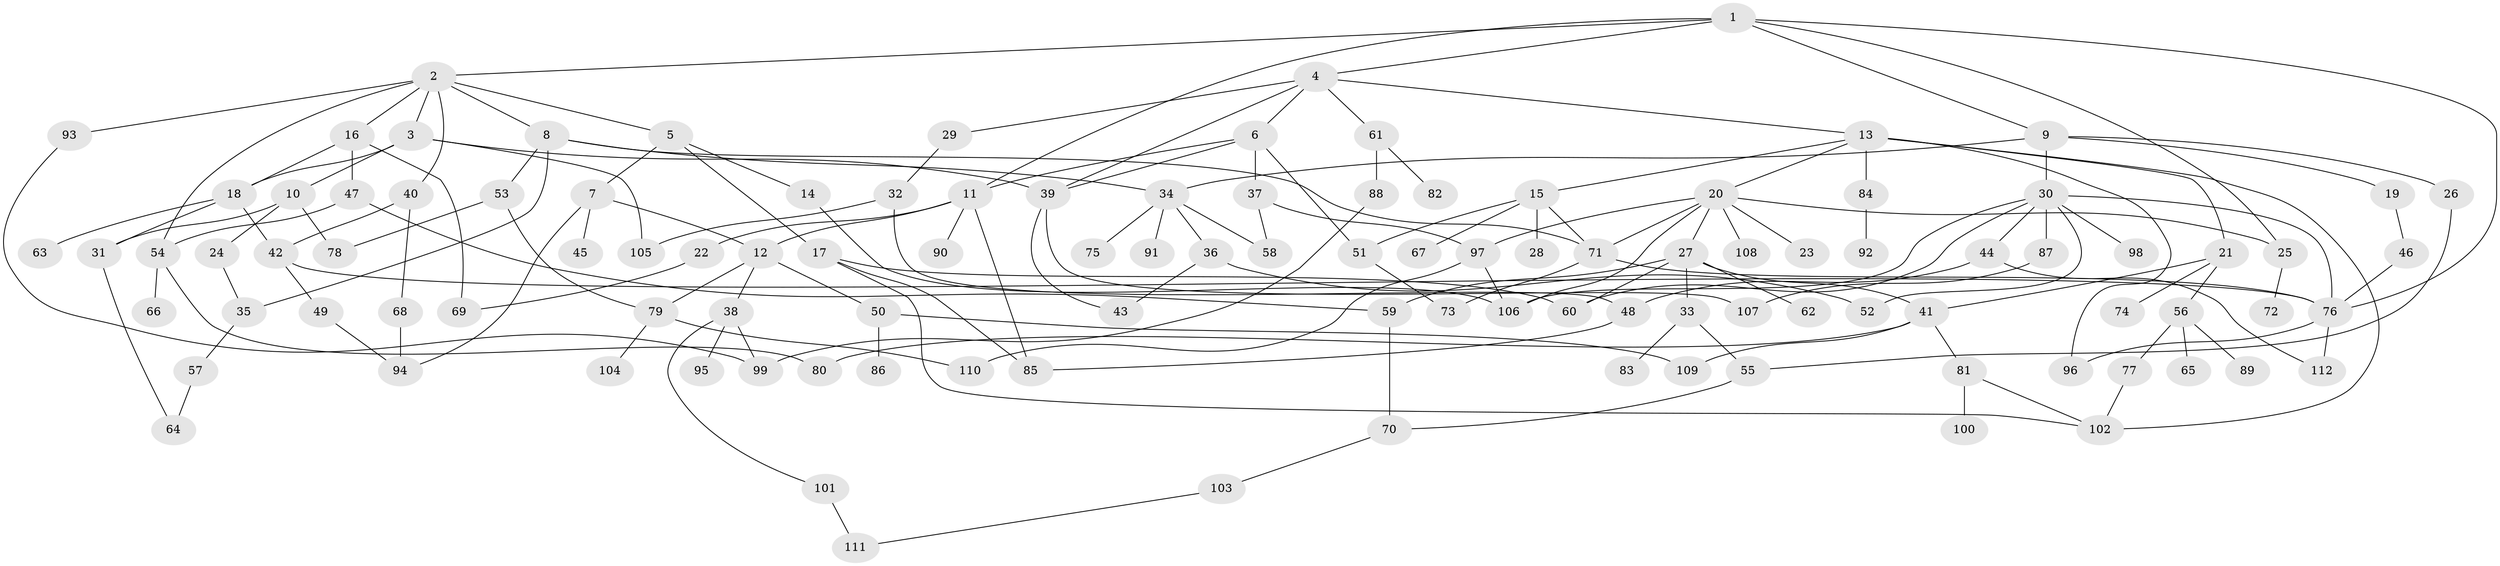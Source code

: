 // Generated by graph-tools (version 1.1) at 2025/10/02/27/25 16:10:55]
// undirected, 112 vertices, 165 edges
graph export_dot {
graph [start="1"]
  node [color=gray90,style=filled];
  1;
  2;
  3;
  4;
  5;
  6;
  7;
  8;
  9;
  10;
  11;
  12;
  13;
  14;
  15;
  16;
  17;
  18;
  19;
  20;
  21;
  22;
  23;
  24;
  25;
  26;
  27;
  28;
  29;
  30;
  31;
  32;
  33;
  34;
  35;
  36;
  37;
  38;
  39;
  40;
  41;
  42;
  43;
  44;
  45;
  46;
  47;
  48;
  49;
  50;
  51;
  52;
  53;
  54;
  55;
  56;
  57;
  58;
  59;
  60;
  61;
  62;
  63;
  64;
  65;
  66;
  67;
  68;
  69;
  70;
  71;
  72;
  73;
  74;
  75;
  76;
  77;
  78;
  79;
  80;
  81;
  82;
  83;
  84;
  85;
  86;
  87;
  88;
  89;
  90;
  91;
  92;
  93;
  94;
  95;
  96;
  97;
  98;
  99;
  100;
  101;
  102;
  103;
  104;
  105;
  106;
  107;
  108;
  109;
  110;
  111;
  112;
  1 -- 2;
  1 -- 4;
  1 -- 9;
  1 -- 11;
  1 -- 76;
  1 -- 25;
  2 -- 3;
  2 -- 5;
  2 -- 8;
  2 -- 16;
  2 -- 40;
  2 -- 54;
  2 -- 93;
  3 -- 10;
  3 -- 105;
  3 -- 39;
  3 -- 18;
  4 -- 6;
  4 -- 13;
  4 -- 29;
  4 -- 61;
  4 -- 39;
  5 -- 7;
  5 -- 14;
  5 -- 17;
  6 -- 37;
  6 -- 39;
  6 -- 51;
  6 -- 11;
  7 -- 45;
  7 -- 94;
  7 -- 12;
  8 -- 35;
  8 -- 53;
  8 -- 71;
  8 -- 34;
  9 -- 19;
  9 -- 26;
  9 -- 30;
  9 -- 34;
  10 -- 24;
  10 -- 78;
  10 -- 31;
  11 -- 12;
  11 -- 22;
  11 -- 85;
  11 -- 90;
  12 -- 38;
  12 -- 50;
  12 -- 79;
  13 -- 15;
  13 -- 20;
  13 -- 21;
  13 -- 84;
  13 -- 102;
  13 -- 96;
  14 -- 106;
  15 -- 28;
  15 -- 51;
  15 -- 67;
  15 -- 71;
  16 -- 18;
  16 -- 47;
  16 -- 69;
  17 -- 60;
  17 -- 85;
  17 -- 102;
  18 -- 31;
  18 -- 63;
  18 -- 42;
  19 -- 46;
  20 -- 23;
  20 -- 25;
  20 -- 27;
  20 -- 71;
  20 -- 97;
  20 -- 108;
  20 -- 106;
  21 -- 41;
  21 -- 56;
  21 -- 74;
  22 -- 69;
  24 -- 35;
  25 -- 72;
  26 -- 55;
  27 -- 33;
  27 -- 59;
  27 -- 62;
  27 -- 60;
  27 -- 41;
  29 -- 32;
  30 -- 44;
  30 -- 76;
  30 -- 87;
  30 -- 98;
  30 -- 60;
  30 -- 52;
  30 -- 106;
  31 -- 64;
  32 -- 48;
  32 -- 105;
  33 -- 83;
  33 -- 55;
  34 -- 36;
  34 -- 75;
  34 -- 91;
  34 -- 58;
  35 -- 57;
  36 -- 52;
  36 -- 43;
  37 -- 58;
  37 -- 97;
  38 -- 95;
  38 -- 101;
  38 -- 99;
  39 -- 43;
  39 -- 107;
  40 -- 42;
  40 -- 68;
  41 -- 81;
  41 -- 109;
  41 -- 80;
  42 -- 49;
  42 -- 76;
  44 -- 112;
  44 -- 48;
  46 -- 76;
  47 -- 59;
  47 -- 54;
  48 -- 85;
  49 -- 94;
  50 -- 86;
  50 -- 109;
  51 -- 73;
  53 -- 78;
  53 -- 79;
  54 -- 66;
  54 -- 80;
  55 -- 70;
  56 -- 65;
  56 -- 77;
  56 -- 89;
  57 -- 64;
  59 -- 70;
  61 -- 82;
  61 -- 88;
  68 -- 94;
  70 -- 103;
  71 -- 73;
  71 -- 76;
  76 -- 96;
  76 -- 112;
  77 -- 102;
  79 -- 104;
  79 -- 110;
  81 -- 100;
  81 -- 102;
  84 -- 92;
  87 -- 107;
  88 -- 99;
  93 -- 99;
  97 -- 106;
  97 -- 110;
  101 -- 111;
  103 -- 111;
}
